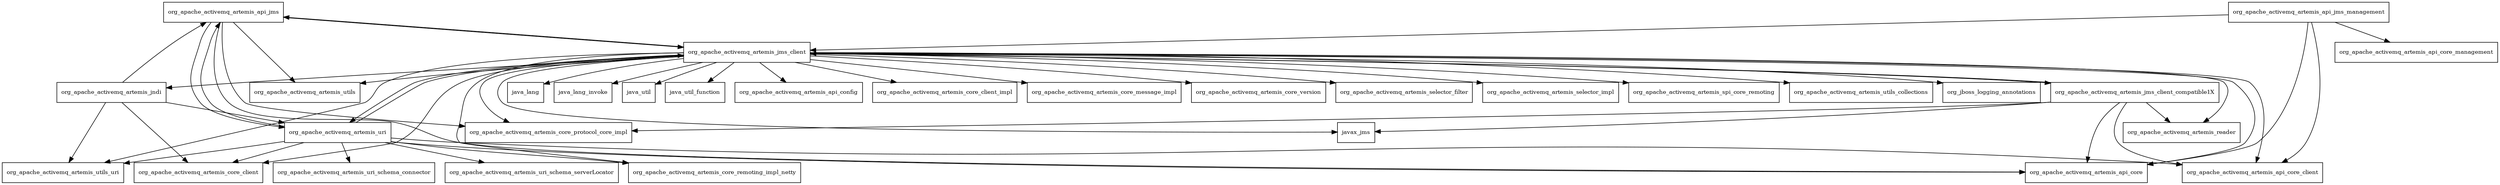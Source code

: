digraph artemis_jms_client_2_10_0_package_dependencies {
  node [shape = box, fontsize=10.0];
  org_apache_activemq_artemis_api_jms -> org_apache_activemq_artemis_api_core;
  org_apache_activemq_artemis_api_jms -> org_apache_activemq_artemis_core_protocol_core_impl;
  org_apache_activemq_artemis_api_jms -> org_apache_activemq_artemis_jms_client;
  org_apache_activemq_artemis_api_jms -> org_apache_activemq_artemis_uri;
  org_apache_activemq_artemis_api_jms -> org_apache_activemq_artemis_utils;
  org_apache_activemq_artemis_api_jms_management -> org_apache_activemq_artemis_api_core;
  org_apache_activemq_artemis_api_jms_management -> org_apache_activemq_artemis_api_core_client;
  org_apache_activemq_artemis_api_jms_management -> org_apache_activemq_artemis_api_core_management;
  org_apache_activemq_artemis_api_jms_management -> org_apache_activemq_artemis_jms_client;
  org_apache_activemq_artemis_jms_client -> java_lang;
  org_apache_activemq_artemis_jms_client -> java_lang_invoke;
  org_apache_activemq_artemis_jms_client -> java_util;
  org_apache_activemq_artemis_jms_client -> java_util_function;
  org_apache_activemq_artemis_jms_client -> javax_jms;
  org_apache_activemq_artemis_jms_client -> org_apache_activemq_artemis_api_config;
  org_apache_activemq_artemis_jms_client -> org_apache_activemq_artemis_api_core;
  org_apache_activemq_artemis_jms_client -> org_apache_activemq_artemis_api_core_client;
  org_apache_activemq_artemis_jms_client -> org_apache_activemq_artemis_api_jms;
  org_apache_activemq_artemis_jms_client -> org_apache_activemq_artemis_core_client;
  org_apache_activemq_artemis_jms_client -> org_apache_activemq_artemis_core_client_impl;
  org_apache_activemq_artemis_jms_client -> org_apache_activemq_artemis_core_message_impl;
  org_apache_activemq_artemis_jms_client -> org_apache_activemq_artemis_core_protocol_core_impl;
  org_apache_activemq_artemis_jms_client -> org_apache_activemq_artemis_core_remoting_impl_netty;
  org_apache_activemq_artemis_jms_client -> org_apache_activemq_artemis_core_version;
  org_apache_activemq_artemis_jms_client -> org_apache_activemq_artemis_jms_client_compatible1X;
  org_apache_activemq_artemis_jms_client -> org_apache_activemq_artemis_jndi;
  org_apache_activemq_artemis_jms_client -> org_apache_activemq_artemis_reader;
  org_apache_activemq_artemis_jms_client -> org_apache_activemq_artemis_selector_filter;
  org_apache_activemq_artemis_jms_client -> org_apache_activemq_artemis_selector_impl;
  org_apache_activemq_artemis_jms_client -> org_apache_activemq_artemis_spi_core_remoting;
  org_apache_activemq_artemis_jms_client -> org_apache_activemq_artemis_uri;
  org_apache_activemq_artemis_jms_client -> org_apache_activemq_artemis_utils;
  org_apache_activemq_artemis_jms_client -> org_apache_activemq_artemis_utils_collections;
  org_apache_activemq_artemis_jms_client -> org_apache_activemq_artemis_utils_uri;
  org_apache_activemq_artemis_jms_client -> org_jboss_logging_annotations;
  org_apache_activemq_artemis_jms_client_compatible1X -> javax_jms;
  org_apache_activemq_artemis_jms_client_compatible1X -> org_apache_activemq_artemis_api_core;
  org_apache_activemq_artemis_jms_client_compatible1X -> org_apache_activemq_artemis_api_core_client;
  org_apache_activemq_artemis_jms_client_compatible1X -> org_apache_activemq_artemis_core_protocol_core_impl;
  org_apache_activemq_artemis_jms_client_compatible1X -> org_apache_activemq_artemis_jms_client;
  org_apache_activemq_artemis_jms_client_compatible1X -> org_apache_activemq_artemis_reader;
  org_apache_activemq_artemis_jndi -> org_apache_activemq_artemis_api_jms;
  org_apache_activemq_artemis_jndi -> org_apache_activemq_artemis_core_client;
  org_apache_activemq_artemis_jndi -> org_apache_activemq_artemis_uri;
  org_apache_activemq_artemis_jndi -> org_apache_activemq_artemis_utils_uri;
  org_apache_activemq_artemis_uri -> org_apache_activemq_artemis_api_core;
  org_apache_activemq_artemis_uri -> org_apache_activemq_artemis_api_core_client;
  org_apache_activemq_artemis_uri -> org_apache_activemq_artemis_api_jms;
  org_apache_activemq_artemis_uri -> org_apache_activemq_artemis_core_client;
  org_apache_activemq_artemis_uri -> org_apache_activemq_artemis_core_remoting_impl_netty;
  org_apache_activemq_artemis_uri -> org_apache_activemq_artemis_jms_client;
  org_apache_activemq_artemis_uri -> org_apache_activemq_artemis_uri_schema_connector;
  org_apache_activemq_artemis_uri -> org_apache_activemq_artemis_uri_schema_serverLocator;
  org_apache_activemq_artemis_uri -> org_apache_activemq_artemis_utils_uri;
}
